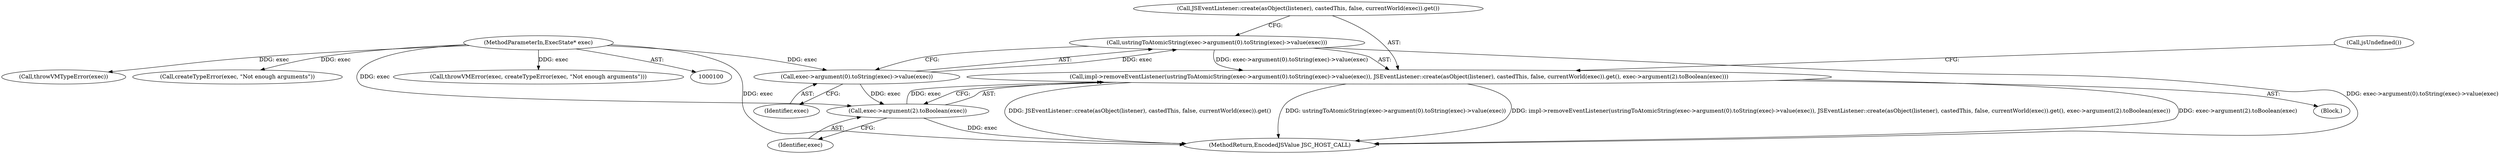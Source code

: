 digraph "0_Chrome_b944f670bb7a8a919daac497a4ea0536c954c201_49@API" {
"1000148" [label="(Call,impl->removeEventListener(ustringToAtomicString(exec->argument(0).toString(exec)->value(exec)), JSEventListener::create(asObject(listener), castedThis, false, currentWorld(exec)).get(), exec->argument(2).toBoolean(exec)))"];
"1000149" [label="(Call,ustringToAtomicString(exec->argument(0).toString(exec)->value(exec)))"];
"1000150" [label="(Call,exec->argument(0).toString(exec)->value(exec))"];
"1000101" [label="(MethodParameterIn,ExecState* exec)"];
"1000153" [label="(Call,exec->argument(2).toBoolean(exec))"];
"1000157" [label="(Call,jsUndefined())"];
"1000154" [label="(Identifier,exec)"];
"1000149" [label="(Call,ustringToAtomicString(exec->argument(0).toString(exec)->value(exec)))"];
"1000153" [label="(Call,exec->argument(2).toBoolean(exec))"];
"1000150" [label="(Call,exec->argument(0).toString(exec)->value(exec))"];
"1000151" [label="(Identifier,exec)"];
"1000152" [label="(Call,JSEventListener::create(asObject(listener), castedThis, false, currentWorld(exec)).get())"];
"1000102" [label="(Block,)"];
"1000113" [label="(Call,throwVMTypeError(exec))"];
"1000158" [label="(MethodReturn,EncodedJSValue JSC_HOST_CALL)"];
"1000134" [label="(Call,createTypeError(exec, \"Not enough arguments\"))"];
"1000101" [label="(MethodParameterIn,ExecState* exec)"];
"1000132" [label="(Call,throwVMError(exec, createTypeError(exec, \"Not enough arguments\")))"];
"1000148" [label="(Call,impl->removeEventListener(ustringToAtomicString(exec->argument(0).toString(exec)->value(exec)), JSEventListener::create(asObject(listener), castedThis, false, currentWorld(exec)).get(), exec->argument(2).toBoolean(exec)))"];
"1000148" -> "1000102"  [label="AST: "];
"1000148" -> "1000153"  [label="CFG: "];
"1000149" -> "1000148"  [label="AST: "];
"1000152" -> "1000148"  [label="AST: "];
"1000153" -> "1000148"  [label="AST: "];
"1000157" -> "1000148"  [label="CFG: "];
"1000148" -> "1000158"  [label="DDG: exec->argument(2).toBoolean(exec)"];
"1000148" -> "1000158"  [label="DDG: JSEventListener::create(asObject(listener), castedThis, false, currentWorld(exec)).get()"];
"1000148" -> "1000158"  [label="DDG: ustringToAtomicString(exec->argument(0).toString(exec)->value(exec))"];
"1000148" -> "1000158"  [label="DDG: impl->removeEventListener(ustringToAtomicString(exec->argument(0).toString(exec)->value(exec)), JSEventListener::create(asObject(listener), castedThis, false, currentWorld(exec)).get(), exec->argument(2).toBoolean(exec))"];
"1000149" -> "1000148"  [label="DDG: exec->argument(0).toString(exec)->value(exec)"];
"1000153" -> "1000148"  [label="DDG: exec"];
"1000149" -> "1000150"  [label="CFG: "];
"1000150" -> "1000149"  [label="AST: "];
"1000152" -> "1000149"  [label="CFG: "];
"1000149" -> "1000158"  [label="DDG: exec->argument(0).toString(exec)->value(exec)"];
"1000150" -> "1000149"  [label="DDG: exec"];
"1000150" -> "1000151"  [label="CFG: "];
"1000151" -> "1000150"  [label="AST: "];
"1000101" -> "1000150"  [label="DDG: exec"];
"1000150" -> "1000153"  [label="DDG: exec"];
"1000101" -> "1000100"  [label="AST: "];
"1000101" -> "1000158"  [label="DDG: exec"];
"1000101" -> "1000113"  [label="DDG: exec"];
"1000101" -> "1000132"  [label="DDG: exec"];
"1000101" -> "1000134"  [label="DDG: exec"];
"1000101" -> "1000153"  [label="DDG: exec"];
"1000153" -> "1000154"  [label="CFG: "];
"1000154" -> "1000153"  [label="AST: "];
"1000153" -> "1000158"  [label="DDG: exec"];
}
